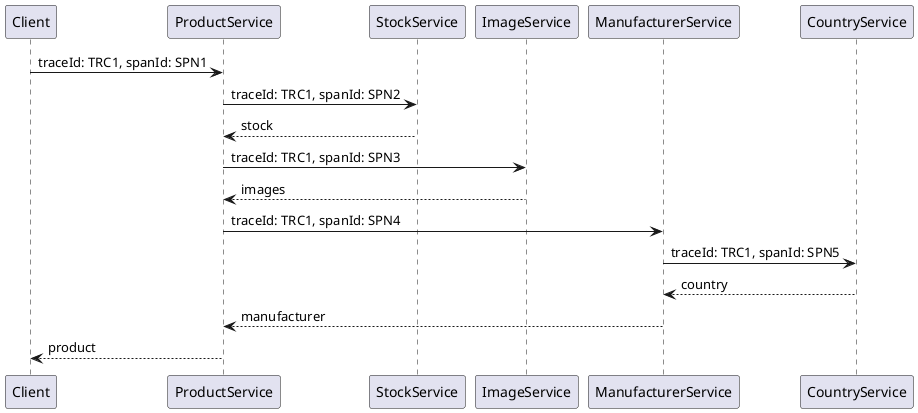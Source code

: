 @startuml
Client -> ProductService: traceId: TRC1, spanId: SPN1
ProductService -> StockService: traceId: TRC1, spanId: SPN2
ProductService <-- StockService: stock

ProductService -> ImageService: traceId: TRC1, spanId: SPN3
ProductService <-- ImageService: images

ProductService -> ManufacturerService: traceId: TRC1, spanId: SPN4
ManufacturerService -> CountryService: traceId: TRC1, spanId: SPN5
ManufacturerService <-- CountryService: country
ProductService <-- ManufacturerService: manufacturer

Client <-- ProductService: product
@enduml